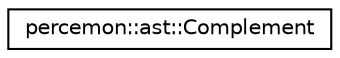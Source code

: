 digraph "Graphical Class Hierarchy"
{
 // LATEX_PDF_SIZE
  edge [fontname="Helvetica",fontsize="10",labelfontname="Helvetica",labelfontsize="10"];
  node [fontname="Helvetica",fontsize="10",shape=record];
  rankdir="LR";
  Node0 [label="percemon::ast::Complement",height=0.2,width=0.4,color="black", fillcolor="white", style="filled",URL="$structpercemon_1_1ast_1_1Complement.html",tooltip=" "];
}
